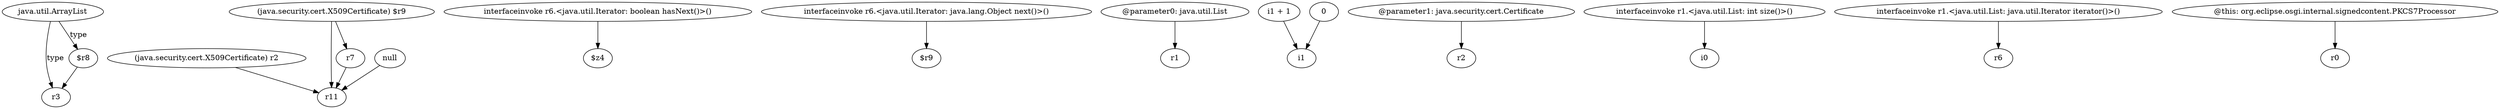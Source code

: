 digraph g {
0[label="java.util.ArrayList"]
1[label="r3"]
0->1[label="type"]
2[label="(java.security.cert.X509Certificate) r2"]
3[label="r11"]
2->3[label=""]
4[label="$r8"]
4->1[label=""]
5[label="r7"]
5->3[label=""]
6[label="interfaceinvoke r6.<java.util.Iterator: boolean hasNext()>()"]
7[label="$z4"]
6->7[label=""]
0->4[label="type"]
8[label="interfaceinvoke r6.<java.util.Iterator: java.lang.Object next()>()"]
9[label="$r9"]
8->9[label=""]
10[label="@parameter0: java.util.List"]
11[label="r1"]
10->11[label=""]
12[label="i1 + 1"]
13[label="i1"]
12->13[label=""]
14[label="@parameter1: java.security.cert.Certificate"]
15[label="r2"]
14->15[label=""]
16[label="interfaceinvoke r1.<java.util.List: int size()>()"]
17[label="i0"]
16->17[label=""]
18[label="(java.security.cert.X509Certificate) $r9"]
18->5[label=""]
19[label="0"]
19->13[label=""]
18->3[label=""]
20[label="null"]
20->3[label=""]
21[label="interfaceinvoke r1.<java.util.List: java.util.Iterator iterator()>()"]
22[label="r6"]
21->22[label=""]
23[label="@this: org.eclipse.osgi.internal.signedcontent.PKCS7Processor"]
24[label="r0"]
23->24[label=""]
}